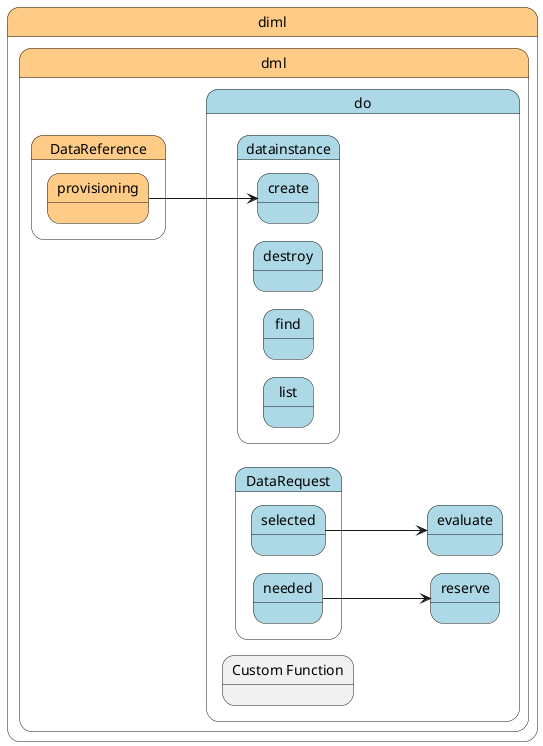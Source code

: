 @startuml
left to right direction


state "diml" as diml #ffcc88 {
state "dml" as dimldml #ffcc88 {
state "do" as dimldmldo #lightblue {
}
}
}


state dimldmldo #lightblue {
    state "Custom Function" as dofunction {
    }
}

        state "diml" as diml #ffcc88 {
state "dml" as dimldml #ffcc88 {
state "do" as dimldmldo #lightblue {
state "evaluate" as dimldmldoevaluate #lightblue {
}
}
}
}


        state "diml" as diml #ffcc88 {
state "dml" as dimldml #ffcc88 {
state "do" as dimldmldo #lightblue {
state "reserve" as dimldmldoreserve #lightblue {
}
}
}
}


        state "diml" as diml #ffcc88 {
state "dml" as dimldml #ffcc88 {
state "do" as dimldmldo #lightblue {
state "datainstance" as dimldmldodatainstance #lightblue {
state "create" as dimldmldodatainstancecreate #lightblue {
}
}
}
}
}


        state "diml" as diml #ffcc88 {
state "dml" as dimldml #ffcc88 {
state "do" as dimldmldo #lightblue {
state "datainstance" as dimldmldodatainstance #lightblue {
state "destroy" as dimldmldodatainstancedestroy #lightblue {
}
}
}
}
}


        state "diml" as diml #ffcc88 {
state "dml" as dimldml #ffcc88 {
state "do" as dimldmldo #lightblue {
state "datainstance" as dimldmldodatainstance #lightblue {
state "find" as dimldmldodatainstancefind #lightblue {
}
}
}
}
}


        state "diml" as diml #ffcc88 {
state "dml" as dimldml #ffcc88 {
state "do" as dimldmldo #lightblue {
state "datainstance" as dimldmldodatainstance #lightblue {
state "list" as dimldmldodatainstancelist #lightblue {
}
}
}
}
}




    state "diml" as diml #ffcc88 {
state "dml" as dimldml #ffcc88 {
state "DataReference" as dimldmldatareference #ffcc88 {
state "provisioning" as dimldmldatareferenceprovisioning #ffcc88 {
}
}
}
}

    
    state "diml" as diml #ffcc88 {
state "dml" as dimldml #ffcc88 {
state "do" as dimldmldo #lightblue {
state "datainstance" as dimldmldodatainstance #lightblue {
state "create" as dimldmldodatainstancecreate #lightblue {
}
}
}
}
}

    dimldmldatareferenceprovisioning ---> dimldmldodatainstancecreate
  

    state "diml" as diml #ffcc88 {
state "dml" as dimldml #ffcc88 {
state "do" as dimldmldo #lightblue {
state "DataRequest" as dimldmldodatarequest #lightblue {
state "needed" as dimldmldodatarequestneeded #lightblue {
}
}
}
}
}

    
    state "diml" as diml #ffcc88 {
state "dml" as dimldml #ffcc88 {
state "do" as dimldmldo #lightblue {
state "reserve" as dimldmldoreserve #lightblue {
}
}
}
}

    dimldmldodatarequestneeded ---> dimldmldoreserve
  

    state "diml" as diml #ffcc88 {
state "dml" as dimldml #ffcc88 {
state "do" as dimldmldo #lightblue {
state "DataRequest" as dimldmldodatarequest #lightblue {
state "selected" as dimldmldodatarequestselected #lightblue {
}
}
}
}
}

    
    state "diml" as diml #ffcc88 {
state "dml" as dimldml #ffcc88 {
state "do" as dimldmldo #lightblue {
state "evaluate" as dimldmldoevaluate #lightblue {
}
}
}
}

    dimldmldodatarequestselected ---> dimldmldoevaluate
  


    
    
        
       
    
    
        
       

@enduml
